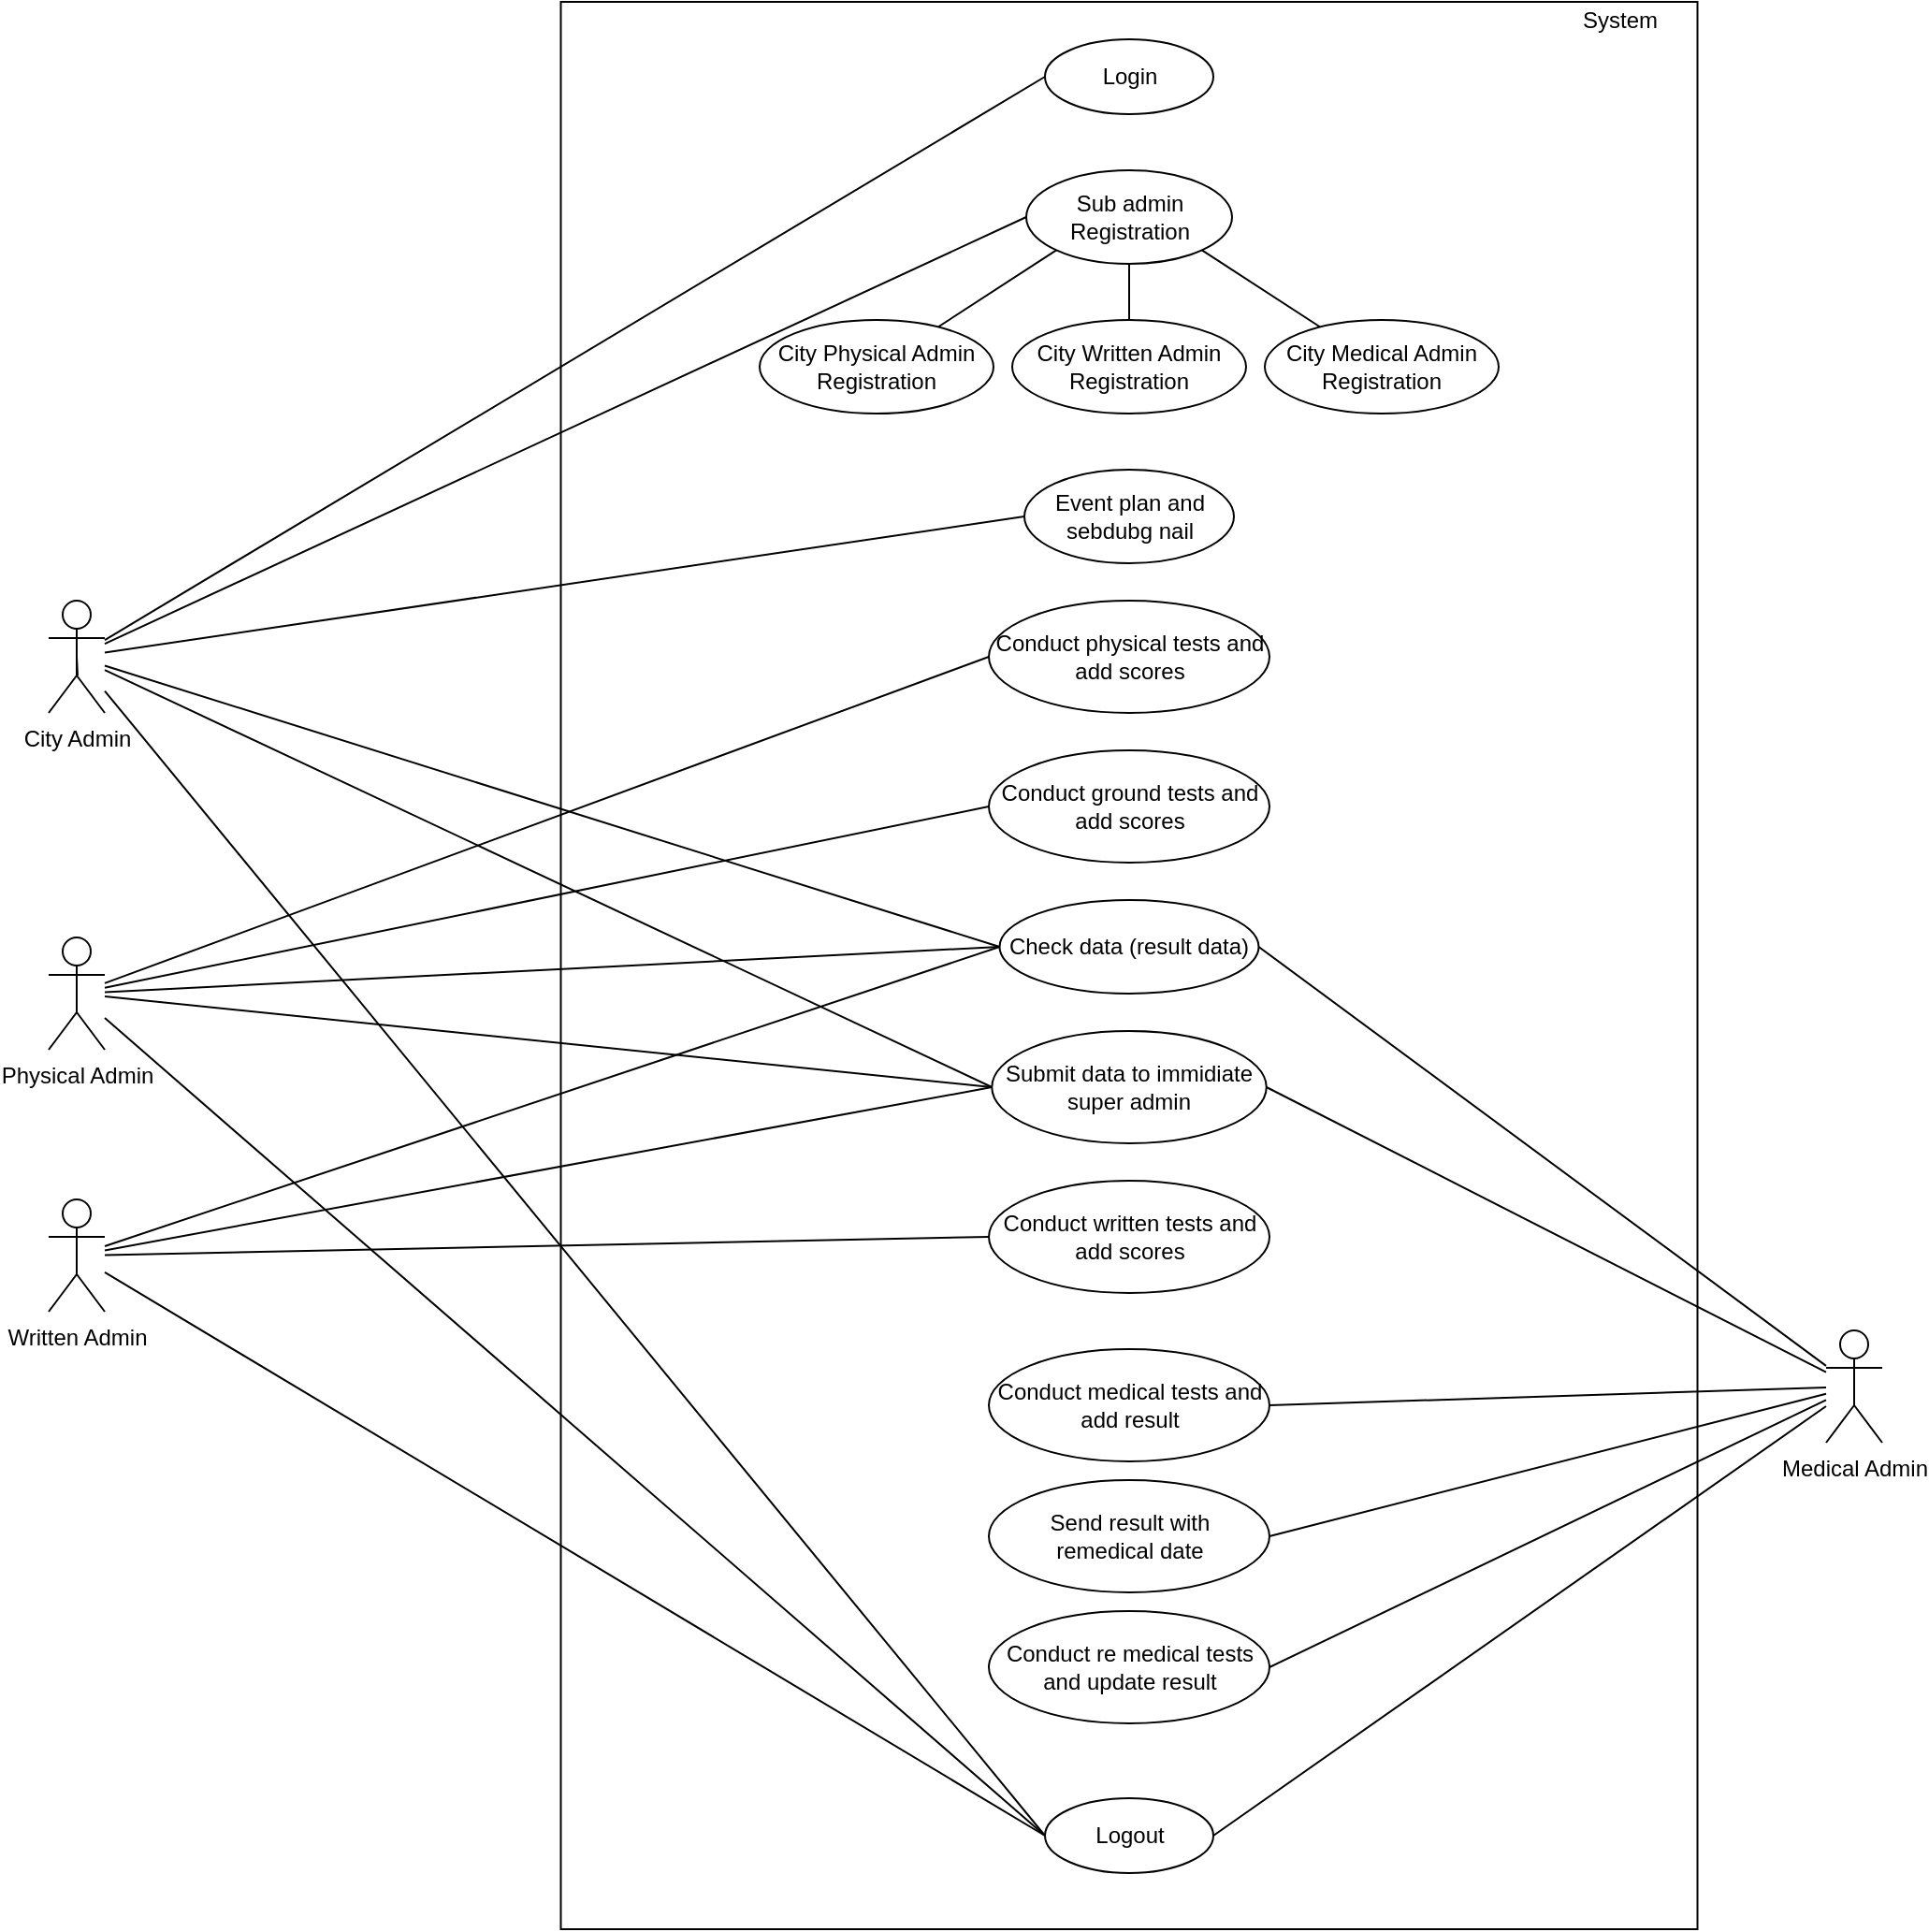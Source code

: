 <mxfile version="14.5.1" type="device"><diagram id="Ah5c3ksX5Yf4R9D-scYv" name="Page-1"><mxGraphModel dx="3062" dy="1290" grid="1" gridSize="10" guides="1" tooltips="1" connect="1" arrows="1" fold="1" page="1" pageScale="1" pageWidth="850" pageHeight="1100" math="0" shadow="0"><root><mxCell id="0"/><mxCell id="1" parent="0"/><mxCell id="10SFz4osVrLA16JZQNI6-44" value="" style="rounded=0;whiteSpace=wrap;html=1;" vertex="1" parent="1"><mxGeometry x="193.75" y="34" width="607.5" height="1030" as="geometry"/></mxCell><mxCell id="mloGBrdIDBdWLWBvH-85-20" style="rounded=0;orthogonalLoop=1;jettySize=auto;html=1;entryX=0;entryY=0.5;entryDx=0;entryDy=0;endArrow=none;endFill=0;" parent="1" source="mloGBrdIDBdWLWBvH-85-2" target="mloGBrdIDBdWLWBvH-85-3" edge="1"><mxGeometry relative="1" as="geometry"/></mxCell><mxCell id="mloGBrdIDBdWLWBvH-85-2" value="City Admin" style="shape=umlActor;verticalLabelPosition=bottom;verticalAlign=top;html=1;outlineConnect=0;" parent="1" vertex="1"><mxGeometry x="-80" y="354" width="30" height="60" as="geometry"/></mxCell><mxCell id="mloGBrdIDBdWLWBvH-85-3" value="Login" style="ellipse;whiteSpace=wrap;html=1;" parent="1" vertex="1"><mxGeometry x="452.5" y="54" width="90" height="40" as="geometry"/></mxCell><mxCell id="10SFz4osVrLA16JZQNI6-3" style="rounded=0;orthogonalLoop=1;jettySize=auto;html=1;exitX=0;exitY=1;exitDx=0;exitDy=0;endArrow=none;endFill=0;" edge="1" parent="1" source="mloGBrdIDBdWLWBvH-85-6" target="h3RI5hhoC_QJhinrn6dg-1"><mxGeometry relative="1" as="geometry"/></mxCell><mxCell id="10SFz4osVrLA16JZQNI6-4" style="edgeStyle=none;rounded=0;orthogonalLoop=1;jettySize=auto;html=1;exitX=0.5;exitY=1;exitDx=0;exitDy=0;entryX=0.5;entryY=0;entryDx=0;entryDy=0;endArrow=none;endFill=0;" edge="1" parent="1" source="mloGBrdIDBdWLWBvH-85-6" target="h3RI5hhoC_QJhinrn6dg-2"><mxGeometry relative="1" as="geometry"/></mxCell><mxCell id="10SFz4osVrLA16JZQNI6-5" style="edgeStyle=none;rounded=0;orthogonalLoop=1;jettySize=auto;html=1;exitX=1;exitY=1;exitDx=0;exitDy=0;endArrow=none;endFill=0;" edge="1" parent="1" source="mloGBrdIDBdWLWBvH-85-6" target="10SFz4osVrLA16JZQNI6-2"><mxGeometry relative="1" as="geometry"/></mxCell><mxCell id="10SFz4osVrLA16JZQNI6-6" style="edgeStyle=none;rounded=0;orthogonalLoop=1;jettySize=auto;html=1;exitX=0;exitY=0.5;exitDx=0;exitDy=0;endArrow=none;endFill=0;" edge="1" parent="1" source="mloGBrdIDBdWLWBvH-85-6" target="mloGBrdIDBdWLWBvH-85-2"><mxGeometry relative="1" as="geometry"/></mxCell><mxCell id="mloGBrdIDBdWLWBvH-85-6" value="Sub admin&lt;br&gt;Registration" style="ellipse;whiteSpace=wrap;html=1;" parent="1" vertex="1"><mxGeometry x="442.5" y="124" width="110" height="50" as="geometry"/></mxCell><mxCell id="10SFz4osVrLA16JZQNI6-7" style="edgeStyle=none;rounded=0;orthogonalLoop=1;jettySize=auto;html=1;exitX=0;exitY=0.5;exitDx=0;exitDy=0;endArrow=none;endFill=0;" edge="1" parent="1" source="mloGBrdIDBdWLWBvH-85-8" target="mloGBrdIDBdWLWBvH-85-2"><mxGeometry relative="1" as="geometry"/></mxCell><mxCell id="mloGBrdIDBdWLWBvH-85-8" value="Event plan and sebdubg nail" style="ellipse;whiteSpace=wrap;html=1;" parent="1" vertex="1"><mxGeometry x="441.5" y="284" width="112" height="50" as="geometry"/></mxCell><mxCell id="10SFz4osVrLA16JZQNI6-15" style="edgeStyle=none;rounded=0;orthogonalLoop=1;jettySize=auto;html=1;exitX=0;exitY=0.5;exitDx=0;exitDy=0;endArrow=none;endFill=0;" edge="1" parent="1" source="mloGBrdIDBdWLWBvH-85-9" target="10SFz4osVrLA16JZQNI6-8"><mxGeometry relative="1" as="geometry"/></mxCell><mxCell id="mloGBrdIDBdWLWBvH-85-9" value="Conduct physical tests and add scores" style="ellipse;whiteSpace=wrap;html=1;" parent="1" vertex="1"><mxGeometry x="422.5" y="354" width="150" height="60" as="geometry"/></mxCell><mxCell id="10SFz4osVrLA16JZQNI6-18" style="edgeStyle=none;rounded=0;orthogonalLoop=1;jettySize=auto;html=1;exitX=0;exitY=0.5;exitDx=0;exitDy=0;endArrow=none;endFill=0;" edge="1" parent="1" source="mloGBrdIDBdWLWBvH-85-10" target="10SFz4osVrLA16JZQNI6-8"><mxGeometry relative="1" as="geometry"/></mxCell><mxCell id="10SFz4osVrLA16JZQNI6-19" style="edgeStyle=none;rounded=0;orthogonalLoop=1;jettySize=auto;html=1;exitX=0;exitY=0.5;exitDx=0;exitDy=0;endArrow=none;endFill=0;" edge="1" parent="1" source="mloGBrdIDBdWLWBvH-85-10" target="mloGBrdIDBdWLWBvH-85-2"><mxGeometry relative="1" as="geometry"/></mxCell><mxCell id="10SFz4osVrLA16JZQNI6-26" style="edgeStyle=none;rounded=0;orthogonalLoop=1;jettySize=auto;html=1;exitX=0;exitY=0.5;exitDx=0;exitDy=0;endArrow=none;endFill=0;" edge="1" parent="1" source="mloGBrdIDBdWLWBvH-85-10" target="10SFz4osVrLA16JZQNI6-24"><mxGeometry relative="1" as="geometry"/></mxCell><mxCell id="10SFz4osVrLA16JZQNI6-31" style="edgeStyle=none;rounded=0;orthogonalLoop=1;jettySize=auto;html=1;exitX=1;exitY=0.5;exitDx=0;exitDy=0;endArrow=none;endFill=0;" edge="1" parent="1" source="mloGBrdIDBdWLWBvH-85-10" target="10SFz4osVrLA16JZQNI6-28"><mxGeometry relative="1" as="geometry"/></mxCell><mxCell id="mloGBrdIDBdWLWBvH-85-10" value="Submit data to immidiate super admin" style="ellipse;whiteSpace=wrap;html=1;" parent="1" vertex="1"><mxGeometry x="424.13" y="584" width="146.75" height="60" as="geometry"/></mxCell><mxCell id="mloGBrdIDBdWLWBvH-85-47" style="edgeStyle=none;rounded=0;orthogonalLoop=1;jettySize=auto;html=1;exitX=0.5;exitY=0.5;exitDx=0;exitDy=0;exitPerimeter=0;entryX=0.516;entryY=0.667;entryDx=0;entryDy=0;entryPerimeter=0;startArrow=none;startFill=0;endArrow=none;endFill=0;" parent="1" source="mloGBrdIDBdWLWBvH-85-2" target="mloGBrdIDBdWLWBvH-85-2" edge="1"><mxGeometry relative="1" as="geometry"/></mxCell><mxCell id="h3RI5hhoC_QJhinrn6dg-1" value="City Physical Admin&lt;br&gt;Registration" style="ellipse;whiteSpace=wrap;html=1;" parent="1" vertex="1"><mxGeometry x="300" y="204" width="125" height="50" as="geometry"/></mxCell><mxCell id="h3RI5hhoC_QJhinrn6dg-2" value="City Written Admin&lt;br&gt;Registration" style="ellipse;whiteSpace=wrap;html=1;" parent="1" vertex="1"><mxGeometry x="435" y="204" width="125" height="50" as="geometry"/></mxCell><mxCell id="10SFz4osVrLA16JZQNI6-36" style="edgeStyle=none;rounded=0;orthogonalLoop=1;jettySize=auto;html=1;exitX=1;exitY=0.5;exitDx=0;exitDy=0;endArrow=none;endFill=0;" edge="1" parent="1" source="h3RI5hhoC_QJhinrn6dg-8" target="10SFz4osVrLA16JZQNI6-28"><mxGeometry relative="1" as="geometry"/></mxCell><mxCell id="10SFz4osVrLA16JZQNI6-38" style="edgeStyle=none;rounded=0;orthogonalLoop=1;jettySize=auto;html=1;exitX=0;exitY=0.5;exitDx=0;exitDy=0;endArrow=none;endFill=0;" edge="1" parent="1" source="h3RI5hhoC_QJhinrn6dg-8" target="10SFz4osVrLA16JZQNI6-24"><mxGeometry relative="1" as="geometry"/></mxCell><mxCell id="10SFz4osVrLA16JZQNI6-41" style="edgeStyle=none;rounded=0;orthogonalLoop=1;jettySize=auto;html=1;exitX=0;exitY=0.5;exitDx=0;exitDy=0;endArrow=none;endFill=0;" edge="1" parent="1" source="h3RI5hhoC_QJhinrn6dg-8" target="mloGBrdIDBdWLWBvH-85-2"><mxGeometry relative="1" as="geometry"><mxPoint x="40" y="374" as="targetPoint"/></mxGeometry></mxCell><mxCell id="10SFz4osVrLA16JZQNI6-43" style="edgeStyle=none;rounded=0;orthogonalLoop=1;jettySize=auto;html=1;exitX=0;exitY=0.5;exitDx=0;exitDy=0;endArrow=none;endFill=0;" edge="1" parent="1" source="h3RI5hhoC_QJhinrn6dg-8" target="10SFz4osVrLA16JZQNI6-8"><mxGeometry relative="1" as="geometry"/></mxCell><mxCell id="h3RI5hhoC_QJhinrn6dg-8" value="Logout" style="ellipse;whiteSpace=wrap;html=1;" parent="1" vertex="1"><mxGeometry x="452.51" y="994" width="90" height="40" as="geometry"/></mxCell><mxCell id="h3RI5hhoC_QJhinrn6dg-11" value="System" style="text;html=1;strokeColor=none;fillColor=none;align=center;verticalAlign=middle;whiteSpace=wrap;rounded=0;" parent="1" vertex="1"><mxGeometry x="740" y="34" width="40" height="20" as="geometry"/></mxCell><mxCell id="10SFz4osVrLA16JZQNI6-2" value="City Medical Admin Registration" style="ellipse;whiteSpace=wrap;html=1;" vertex="1" parent="1"><mxGeometry x="570" y="204" width="125" height="50" as="geometry"/></mxCell><mxCell id="10SFz4osVrLA16JZQNI6-8" value="Physical Admin" style="shape=umlActor;verticalLabelPosition=bottom;verticalAlign=top;html=1;outlineConnect=0;" vertex="1" parent="1"><mxGeometry x="-80" y="534" width="30" height="60" as="geometry"/></mxCell><mxCell id="10SFz4osVrLA16JZQNI6-16" style="edgeStyle=none;rounded=0;orthogonalLoop=1;jettySize=auto;html=1;exitX=0;exitY=0.5;exitDx=0;exitDy=0;endArrow=none;endFill=0;" edge="1" parent="1" source="10SFz4osVrLA16JZQNI6-10" target="10SFz4osVrLA16JZQNI6-8"><mxGeometry relative="1" as="geometry"/></mxCell><mxCell id="10SFz4osVrLA16JZQNI6-10" value="Conduct ground tests and add scores" style="ellipse;whiteSpace=wrap;html=1;" vertex="1" parent="1"><mxGeometry x="422.5" y="434" width="150" height="60" as="geometry"/></mxCell><mxCell id="10SFz4osVrLA16JZQNI6-14" style="edgeStyle=none;rounded=0;orthogonalLoop=1;jettySize=auto;html=1;exitX=0;exitY=0.5;exitDx=0;exitDy=0;endArrow=none;endFill=0;" edge="1" parent="1" source="10SFz4osVrLA16JZQNI6-11" target="mloGBrdIDBdWLWBvH-85-2"><mxGeometry relative="1" as="geometry"/></mxCell><mxCell id="10SFz4osVrLA16JZQNI6-17" style="edgeStyle=none;rounded=0;orthogonalLoop=1;jettySize=auto;html=1;exitX=0;exitY=0.5;exitDx=0;exitDy=0;endArrow=none;endFill=0;" edge="1" parent="1" source="10SFz4osVrLA16JZQNI6-11" target="10SFz4osVrLA16JZQNI6-8"><mxGeometry relative="1" as="geometry"/></mxCell><mxCell id="10SFz4osVrLA16JZQNI6-25" style="edgeStyle=none;rounded=0;orthogonalLoop=1;jettySize=auto;html=1;exitX=0;exitY=0.5;exitDx=0;exitDy=0;endArrow=none;endFill=0;" edge="1" parent="1" source="10SFz4osVrLA16JZQNI6-11" target="10SFz4osVrLA16JZQNI6-24"><mxGeometry relative="1" as="geometry"/></mxCell><mxCell id="10SFz4osVrLA16JZQNI6-32" style="edgeStyle=none;rounded=0;orthogonalLoop=1;jettySize=auto;html=1;exitX=1;exitY=0.5;exitDx=0;exitDy=0;endArrow=none;endFill=0;" edge="1" parent="1" source="10SFz4osVrLA16JZQNI6-11" target="10SFz4osVrLA16JZQNI6-28"><mxGeometry relative="1" as="geometry"/></mxCell><mxCell id="10SFz4osVrLA16JZQNI6-11" value="Check data (result data)" style="ellipse;whiteSpace=wrap;html=1;" vertex="1" parent="1"><mxGeometry x="428.25" y="514" width="138.5" height="50" as="geometry"/></mxCell><mxCell id="10SFz4osVrLA16JZQNI6-27" style="edgeStyle=none;rounded=0;orthogonalLoop=1;jettySize=auto;html=1;exitX=0;exitY=0.5;exitDx=0;exitDy=0;endArrow=none;endFill=0;" edge="1" parent="1" source="10SFz4osVrLA16JZQNI6-20" target="10SFz4osVrLA16JZQNI6-24"><mxGeometry relative="1" as="geometry"/></mxCell><mxCell id="10SFz4osVrLA16JZQNI6-20" value="Conduct written tests and add scores" style="ellipse;whiteSpace=wrap;html=1;" vertex="1" parent="1"><mxGeometry x="422.51" y="664" width="150" height="60" as="geometry"/></mxCell><mxCell id="10SFz4osVrLA16JZQNI6-33" style="edgeStyle=none;rounded=0;orthogonalLoop=1;jettySize=auto;html=1;exitX=1;exitY=0.5;exitDx=0;exitDy=0;endArrow=none;endFill=0;" edge="1" parent="1" source="10SFz4osVrLA16JZQNI6-21" target="10SFz4osVrLA16JZQNI6-28"><mxGeometry relative="1" as="geometry"/></mxCell><mxCell id="10SFz4osVrLA16JZQNI6-21" value="Conduct medical tests and add result" style="ellipse;whiteSpace=wrap;html=1;" vertex="1" parent="1"><mxGeometry x="422.5" y="754" width="150" height="60" as="geometry"/></mxCell><mxCell id="10SFz4osVrLA16JZQNI6-34" style="edgeStyle=none;rounded=0;orthogonalLoop=1;jettySize=auto;html=1;exitX=1;exitY=0.5;exitDx=0;exitDy=0;endArrow=none;endFill=0;" edge="1" parent="1" source="10SFz4osVrLA16JZQNI6-22" target="10SFz4osVrLA16JZQNI6-28"><mxGeometry relative="1" as="geometry"/></mxCell><mxCell id="10SFz4osVrLA16JZQNI6-22" value="Send result with &lt;br&gt;remedical date" style="ellipse;whiteSpace=wrap;html=1;" vertex="1" parent="1"><mxGeometry x="422.5" y="824" width="150" height="60" as="geometry"/></mxCell><mxCell id="10SFz4osVrLA16JZQNI6-35" style="edgeStyle=none;rounded=0;orthogonalLoop=1;jettySize=auto;html=1;exitX=1;exitY=0.5;exitDx=0;exitDy=0;endArrow=none;endFill=0;" edge="1" parent="1" source="10SFz4osVrLA16JZQNI6-23" target="10SFz4osVrLA16JZQNI6-28"><mxGeometry relative="1" as="geometry"/></mxCell><mxCell id="10SFz4osVrLA16JZQNI6-23" value="Conduct re medical tests and update result" style="ellipse;whiteSpace=wrap;html=1;" vertex="1" parent="1"><mxGeometry x="422.5" y="894" width="150" height="60" as="geometry"/></mxCell><mxCell id="10SFz4osVrLA16JZQNI6-24" value="Written Admin" style="shape=umlActor;verticalLabelPosition=bottom;verticalAlign=top;html=1;outlineConnect=0;" vertex="1" parent="1"><mxGeometry x="-80" y="674" width="30" height="60" as="geometry"/></mxCell><mxCell id="10SFz4osVrLA16JZQNI6-28" value="Medical Admin" style="shape=umlActor;verticalLabelPosition=bottom;verticalAlign=top;html=1;outlineConnect=0;" vertex="1" parent="1"><mxGeometry x="870" y="744" width="30" height="60" as="geometry"/></mxCell></root></mxGraphModel></diagram></mxfile>